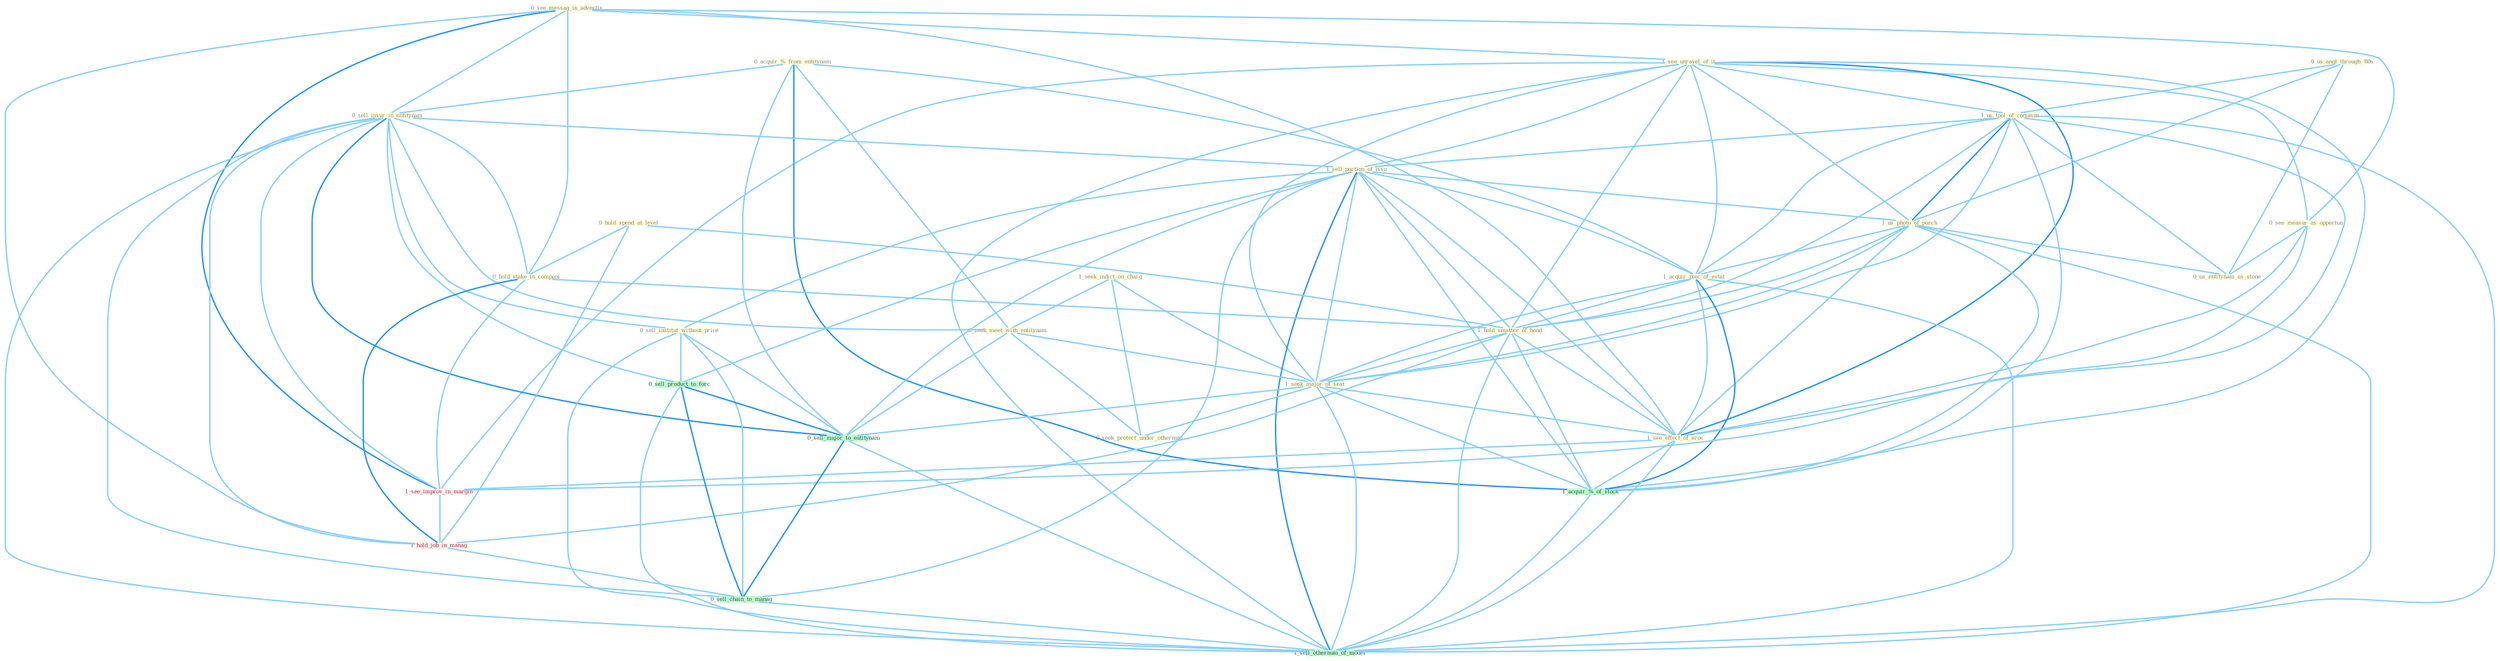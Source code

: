 Graph G{ 
    node
    [shape=polygon,style=filled,width=.5,height=.06,color="#BDFCC9",fixedsize=true,fontsize=4,
    fontcolor="#2f4f4f"];
    {node
    [color="#ffffe0", fontcolor="#8b7d6b"] "0_see_messag_in_advertis " "1_see_unravel_of_it " "1_seek_indict_on_charg " "0_us_angl_through_'80s " "0_acquir_%_from_entitynam " "1_us_tool_of_commun " "0_sell_insur_in_entitynam " "1_sell_portion_of_issu " "0_hold_spend_at_level " "1_us_photo_of_porch " "0_sell_institut_without_price " "0_seek_meet_with_entitynam " "0_hold_stake_in_compani " "1_acquir_piec_of_estat " "0_see_measur_as_opportun " "0_us_entitynam_as_stone " "1_hold_smatter_of_bond " "1_seek_major_of_seat " "1_see_effect_of_eros " "0_seek_protect_under_othernum "}
{node [color="#fff0f5", fontcolor="#b22222"] "1_see_improv_in_margin " "1_hold_job_in_manag "}
edge [color="#B0E2FF"];

	"0_see_messag_in_advertis " -- "1_see_unravel_of_it " [w="1", color="#87cefa" ];
	"0_see_messag_in_advertis " -- "0_sell_insur_in_entitynam " [w="1", color="#87cefa" ];
	"0_see_messag_in_advertis " -- "0_hold_stake_in_compani " [w="1", color="#87cefa" ];
	"0_see_messag_in_advertis " -- "0_see_measur_as_opportun " [w="1", color="#87cefa" ];
	"0_see_messag_in_advertis " -- "1_see_effect_of_eros " [w="1", color="#87cefa" ];
	"0_see_messag_in_advertis " -- "1_see_improv_in_margin " [w="2", color="#1e90ff" , len=0.8];
	"0_see_messag_in_advertis " -- "1_hold_job_in_manag " [w="1", color="#87cefa" ];
	"1_see_unravel_of_it " -- "1_us_tool_of_commun " [w="1", color="#87cefa" ];
	"1_see_unravel_of_it " -- "1_sell_portion_of_issu " [w="1", color="#87cefa" ];
	"1_see_unravel_of_it " -- "1_us_photo_of_porch " [w="1", color="#87cefa" ];
	"1_see_unravel_of_it " -- "1_acquir_piec_of_estat " [w="1", color="#87cefa" ];
	"1_see_unravel_of_it " -- "0_see_measur_as_opportun " [w="1", color="#87cefa" ];
	"1_see_unravel_of_it " -- "1_hold_smatter_of_bond " [w="1", color="#87cefa" ];
	"1_see_unravel_of_it " -- "1_seek_major_of_seat " [w="1", color="#87cefa" ];
	"1_see_unravel_of_it " -- "1_see_effect_of_eros " [w="2", color="#1e90ff" , len=0.8];
	"1_see_unravel_of_it " -- "1_see_improv_in_margin " [w="1", color="#87cefa" ];
	"1_see_unravel_of_it " -- "1_acquir_%_of_stock " [w="1", color="#87cefa" ];
	"1_see_unravel_of_it " -- "1_sell_othernum_of_model " [w="1", color="#87cefa" ];
	"1_seek_indict_on_charg " -- "0_seek_meet_with_entitynam " [w="1", color="#87cefa" ];
	"1_seek_indict_on_charg " -- "1_seek_major_of_seat " [w="1", color="#87cefa" ];
	"1_seek_indict_on_charg " -- "0_seek_protect_under_othernum " [w="1", color="#87cefa" ];
	"0_us_angl_through_'80s " -- "1_us_tool_of_commun " [w="1", color="#87cefa" ];
	"0_us_angl_through_'80s " -- "1_us_photo_of_porch " [w="1", color="#87cefa" ];
	"0_us_angl_through_'80s " -- "0_us_entitynam_as_stone " [w="1", color="#87cefa" ];
	"0_acquir_%_from_entitynam " -- "0_sell_insur_in_entitynam " [w="1", color="#87cefa" ];
	"0_acquir_%_from_entitynam " -- "0_seek_meet_with_entitynam " [w="1", color="#87cefa" ];
	"0_acquir_%_from_entitynam " -- "1_acquir_piec_of_estat " [w="1", color="#87cefa" ];
	"0_acquir_%_from_entitynam " -- "1_acquir_%_of_stock " [w="2", color="#1e90ff" , len=0.8];
	"0_acquir_%_from_entitynam " -- "0_sell_major_to_entitynam " [w="1", color="#87cefa" ];
	"1_us_tool_of_commun " -- "1_sell_portion_of_issu " [w="1", color="#87cefa" ];
	"1_us_tool_of_commun " -- "1_us_photo_of_porch " [w="2", color="#1e90ff" , len=0.8];
	"1_us_tool_of_commun " -- "1_acquir_piec_of_estat " [w="1", color="#87cefa" ];
	"1_us_tool_of_commun " -- "0_us_entitynam_as_stone " [w="1", color="#87cefa" ];
	"1_us_tool_of_commun " -- "1_hold_smatter_of_bond " [w="1", color="#87cefa" ];
	"1_us_tool_of_commun " -- "1_seek_major_of_seat " [w="1", color="#87cefa" ];
	"1_us_tool_of_commun " -- "1_see_effect_of_eros " [w="1", color="#87cefa" ];
	"1_us_tool_of_commun " -- "1_acquir_%_of_stock " [w="1", color="#87cefa" ];
	"1_us_tool_of_commun " -- "1_sell_othernum_of_model " [w="1", color="#87cefa" ];
	"0_sell_insur_in_entitynam " -- "1_sell_portion_of_issu " [w="1", color="#87cefa" ];
	"0_sell_insur_in_entitynam " -- "0_sell_institut_without_price " [w="1", color="#87cefa" ];
	"0_sell_insur_in_entitynam " -- "0_seek_meet_with_entitynam " [w="1", color="#87cefa" ];
	"0_sell_insur_in_entitynam " -- "0_hold_stake_in_compani " [w="1", color="#87cefa" ];
	"0_sell_insur_in_entitynam " -- "1_see_improv_in_margin " [w="1", color="#87cefa" ];
	"0_sell_insur_in_entitynam " -- "1_hold_job_in_manag " [w="1", color="#87cefa" ];
	"0_sell_insur_in_entitynam " -- "0_sell_product_to_forc " [w="1", color="#87cefa" ];
	"0_sell_insur_in_entitynam " -- "0_sell_major_to_entitynam " [w="2", color="#1e90ff" , len=0.8];
	"0_sell_insur_in_entitynam " -- "0_sell_chain_to_manag " [w="1", color="#87cefa" ];
	"0_sell_insur_in_entitynam " -- "1_sell_othernum_of_model " [w="1", color="#87cefa" ];
	"1_sell_portion_of_issu " -- "1_us_photo_of_porch " [w="1", color="#87cefa" ];
	"1_sell_portion_of_issu " -- "0_sell_institut_without_price " [w="1", color="#87cefa" ];
	"1_sell_portion_of_issu " -- "1_acquir_piec_of_estat " [w="1", color="#87cefa" ];
	"1_sell_portion_of_issu " -- "1_hold_smatter_of_bond " [w="1", color="#87cefa" ];
	"1_sell_portion_of_issu " -- "1_seek_major_of_seat " [w="1", color="#87cefa" ];
	"1_sell_portion_of_issu " -- "1_see_effect_of_eros " [w="1", color="#87cefa" ];
	"1_sell_portion_of_issu " -- "1_acquir_%_of_stock " [w="1", color="#87cefa" ];
	"1_sell_portion_of_issu " -- "0_sell_product_to_forc " [w="1", color="#87cefa" ];
	"1_sell_portion_of_issu " -- "0_sell_major_to_entitynam " [w="1", color="#87cefa" ];
	"1_sell_portion_of_issu " -- "0_sell_chain_to_manag " [w="1", color="#87cefa" ];
	"1_sell_portion_of_issu " -- "1_sell_othernum_of_model " [w="2", color="#1e90ff" , len=0.8];
	"0_hold_spend_at_level " -- "0_hold_stake_in_compani " [w="1", color="#87cefa" ];
	"0_hold_spend_at_level " -- "1_hold_smatter_of_bond " [w="1", color="#87cefa" ];
	"0_hold_spend_at_level " -- "1_hold_job_in_manag " [w="1", color="#87cefa" ];
	"1_us_photo_of_porch " -- "1_acquir_piec_of_estat " [w="1", color="#87cefa" ];
	"1_us_photo_of_porch " -- "0_us_entitynam_as_stone " [w="1", color="#87cefa" ];
	"1_us_photo_of_porch " -- "1_hold_smatter_of_bond " [w="1", color="#87cefa" ];
	"1_us_photo_of_porch " -- "1_seek_major_of_seat " [w="1", color="#87cefa" ];
	"1_us_photo_of_porch " -- "1_see_effect_of_eros " [w="1", color="#87cefa" ];
	"1_us_photo_of_porch " -- "1_acquir_%_of_stock " [w="1", color="#87cefa" ];
	"1_us_photo_of_porch " -- "1_sell_othernum_of_model " [w="1", color="#87cefa" ];
	"0_sell_institut_without_price " -- "0_sell_product_to_forc " [w="1", color="#87cefa" ];
	"0_sell_institut_without_price " -- "0_sell_major_to_entitynam " [w="1", color="#87cefa" ];
	"0_sell_institut_without_price " -- "0_sell_chain_to_manag " [w="1", color="#87cefa" ];
	"0_sell_institut_without_price " -- "1_sell_othernum_of_model " [w="1", color="#87cefa" ];
	"0_seek_meet_with_entitynam " -- "1_seek_major_of_seat " [w="1", color="#87cefa" ];
	"0_seek_meet_with_entitynam " -- "0_seek_protect_under_othernum " [w="1", color="#87cefa" ];
	"0_seek_meet_with_entitynam " -- "0_sell_major_to_entitynam " [w="1", color="#87cefa" ];
	"0_hold_stake_in_compani " -- "1_hold_smatter_of_bond " [w="1", color="#87cefa" ];
	"0_hold_stake_in_compani " -- "1_see_improv_in_margin " [w="1", color="#87cefa" ];
	"0_hold_stake_in_compani " -- "1_hold_job_in_manag " [w="2", color="#1e90ff" , len=0.8];
	"1_acquir_piec_of_estat " -- "1_hold_smatter_of_bond " [w="1", color="#87cefa" ];
	"1_acquir_piec_of_estat " -- "1_seek_major_of_seat " [w="1", color="#87cefa" ];
	"1_acquir_piec_of_estat " -- "1_see_effect_of_eros " [w="1", color="#87cefa" ];
	"1_acquir_piec_of_estat " -- "1_acquir_%_of_stock " [w="2", color="#1e90ff" , len=0.8];
	"1_acquir_piec_of_estat " -- "1_sell_othernum_of_model " [w="1", color="#87cefa" ];
	"0_see_measur_as_opportun " -- "0_us_entitynam_as_stone " [w="1", color="#87cefa" ];
	"0_see_measur_as_opportun " -- "1_see_effect_of_eros " [w="1", color="#87cefa" ];
	"0_see_measur_as_opportun " -- "1_see_improv_in_margin " [w="1", color="#87cefa" ];
	"1_hold_smatter_of_bond " -- "1_seek_major_of_seat " [w="1", color="#87cefa" ];
	"1_hold_smatter_of_bond " -- "1_see_effect_of_eros " [w="1", color="#87cefa" ];
	"1_hold_smatter_of_bond " -- "1_acquir_%_of_stock " [w="1", color="#87cefa" ];
	"1_hold_smatter_of_bond " -- "1_hold_job_in_manag " [w="1", color="#87cefa" ];
	"1_hold_smatter_of_bond " -- "1_sell_othernum_of_model " [w="1", color="#87cefa" ];
	"1_seek_major_of_seat " -- "1_see_effect_of_eros " [w="1", color="#87cefa" ];
	"1_seek_major_of_seat " -- "0_seek_protect_under_othernum " [w="1", color="#87cefa" ];
	"1_seek_major_of_seat " -- "1_acquir_%_of_stock " [w="1", color="#87cefa" ];
	"1_seek_major_of_seat " -- "0_sell_major_to_entitynam " [w="1", color="#87cefa" ];
	"1_seek_major_of_seat " -- "1_sell_othernum_of_model " [w="1", color="#87cefa" ];
	"1_see_effect_of_eros " -- "1_see_improv_in_margin " [w="1", color="#87cefa" ];
	"1_see_effect_of_eros " -- "1_acquir_%_of_stock " [w="1", color="#87cefa" ];
	"1_see_effect_of_eros " -- "1_sell_othernum_of_model " [w="1", color="#87cefa" ];
	"1_see_improv_in_margin " -- "1_hold_job_in_manag " [w="1", color="#87cefa" ];
	"1_acquir_%_of_stock " -- "1_sell_othernum_of_model " [w="1", color="#87cefa" ];
	"1_hold_job_in_manag " -- "0_sell_chain_to_manag " [w="1", color="#87cefa" ];
	"0_sell_product_to_forc " -- "0_sell_major_to_entitynam " [w="2", color="#1e90ff" , len=0.8];
	"0_sell_product_to_forc " -- "0_sell_chain_to_manag " [w="2", color="#1e90ff" , len=0.8];
	"0_sell_product_to_forc " -- "1_sell_othernum_of_model " [w="1", color="#87cefa" ];
	"0_sell_major_to_entitynam " -- "0_sell_chain_to_manag " [w="2", color="#1e90ff" , len=0.8];
	"0_sell_major_to_entitynam " -- "1_sell_othernum_of_model " [w="1", color="#87cefa" ];
	"0_sell_chain_to_manag " -- "1_sell_othernum_of_model " [w="1", color="#87cefa" ];
}